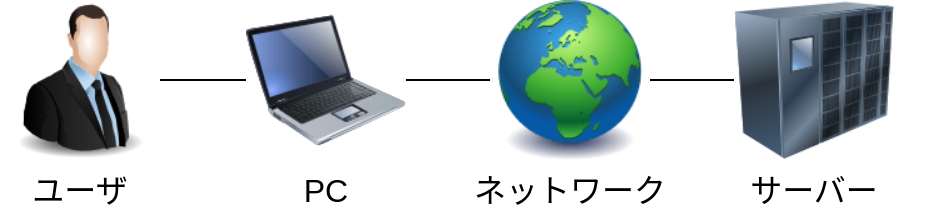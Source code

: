 <mxfile version="24.0.5" type="github">
  <diagram name="ページ1" id="oUeUXFS2Ar5T0cETLznS">
    <mxGraphModel dx="1834" dy="905" grid="0" gridSize="10" guides="1" tooltips="1" connect="1" arrows="1" fold="1" page="0" pageScale="1" pageWidth="827" pageHeight="1169" math="0" shadow="0">
      <root>
        <mxCell id="0" />
        <mxCell id="1" parent="0" />
        <mxCell id="1D-iy8eiCoonL3bohw3n-1" value="" style="image;html=1;image=img/lib/clip_art/computers/Laptop_128x128.png" vertex="1" parent="1">
          <mxGeometry x="-189" y="63" width="80" height="80" as="geometry" />
        </mxCell>
        <mxCell id="1D-iy8eiCoonL3bohw3n-2" value="" style="image;html=1;image=img/lib/clip_art/general/Earth_globe_128x128.png" vertex="1" parent="1">
          <mxGeometry x="-67" y="63" width="80" height="80" as="geometry" />
        </mxCell>
        <mxCell id="1D-iy8eiCoonL3bohw3n-4" value="" style="image;html=1;image=img/lib/clip_art/people/Suit_Man_128x128.png" vertex="1" parent="1">
          <mxGeometry x="-312" y="63" width="80" height="80" as="geometry" />
        </mxCell>
        <mxCell id="1D-iy8eiCoonL3bohw3n-6" value="" style="image;html=1;image=img/lib/clip_art/networking/UPS_128x128.png" vertex="1" parent="1">
          <mxGeometry x="55" y="63" width="80" height="80" as="geometry" />
        </mxCell>
        <mxCell id="1D-iy8eiCoonL3bohw3n-8" value="" style="endArrow=none;html=1;rounded=0;fontSize=12;startSize=8;endSize=8;curved=1;entryX=1;entryY=0.5;entryDx=0;entryDy=0;exitX=0;exitY=0.5;exitDx=0;exitDy=0;" edge="1" parent="1" source="1D-iy8eiCoonL3bohw3n-1" target="1D-iy8eiCoonL3bohw3n-4">
          <mxGeometry width="50" height="50" relative="1" as="geometry">
            <mxPoint x="175" y="225" as="sourcePoint" />
            <mxPoint x="225" y="175" as="targetPoint" />
          </mxGeometry>
        </mxCell>
        <mxCell id="1D-iy8eiCoonL3bohw3n-9" value="" style="endArrow=none;html=1;rounded=0;fontSize=12;startSize=8;endSize=8;curved=1;exitX=1;exitY=0.5;exitDx=0;exitDy=0;" edge="1" parent="1" source="1D-iy8eiCoonL3bohw3n-1" target="1D-iy8eiCoonL3bohw3n-2">
          <mxGeometry width="50" height="50" relative="1" as="geometry">
            <mxPoint x="175" y="225" as="sourcePoint" />
            <mxPoint x="225" y="175" as="targetPoint" />
          </mxGeometry>
        </mxCell>
        <mxCell id="1D-iy8eiCoonL3bohw3n-10" value="" style="endArrow=none;html=1;rounded=0;fontSize=12;startSize=8;endSize=8;curved=1;exitX=1;exitY=0.5;exitDx=0;exitDy=0;" edge="1" parent="1" source="1D-iy8eiCoonL3bohw3n-2" target="1D-iy8eiCoonL3bohw3n-6">
          <mxGeometry width="50" height="50" relative="1" as="geometry">
            <mxPoint x="175" y="225" as="sourcePoint" />
            <mxPoint x="225" y="175" as="targetPoint" />
          </mxGeometry>
        </mxCell>
        <mxCell id="1D-iy8eiCoonL3bohw3n-11" value="ユーザ" style="text;strokeColor=none;fillColor=none;html=1;align=center;verticalAlign=middle;whiteSpace=wrap;rounded=0;fontSize=16;" vertex="1" parent="1">
          <mxGeometry x="-302" y="143" width="60" height="30" as="geometry" />
        </mxCell>
        <mxCell id="1D-iy8eiCoonL3bohw3n-12" value="PC" style="text;strokeColor=none;fillColor=none;html=1;align=center;verticalAlign=middle;whiteSpace=wrap;rounded=0;fontSize=16;" vertex="1" parent="1">
          <mxGeometry x="-179" y="143" width="60" height="30" as="geometry" />
        </mxCell>
        <mxCell id="1D-iy8eiCoonL3bohw3n-13" value="ネットワーク" style="text;strokeColor=none;fillColor=none;html=1;align=center;verticalAlign=middle;whiteSpace=wrap;rounded=0;fontSize=16;" vertex="1" parent="1">
          <mxGeometry x="-85" y="143" width="116" height="30" as="geometry" />
        </mxCell>
        <mxCell id="1D-iy8eiCoonL3bohw3n-14" value="サーバー" style="text;strokeColor=none;fillColor=none;html=1;align=center;verticalAlign=middle;whiteSpace=wrap;rounded=0;fontSize=16;" vertex="1" parent="1">
          <mxGeometry x="37" y="143" width="116" height="30" as="geometry" />
        </mxCell>
      </root>
    </mxGraphModel>
  </diagram>
</mxfile>
